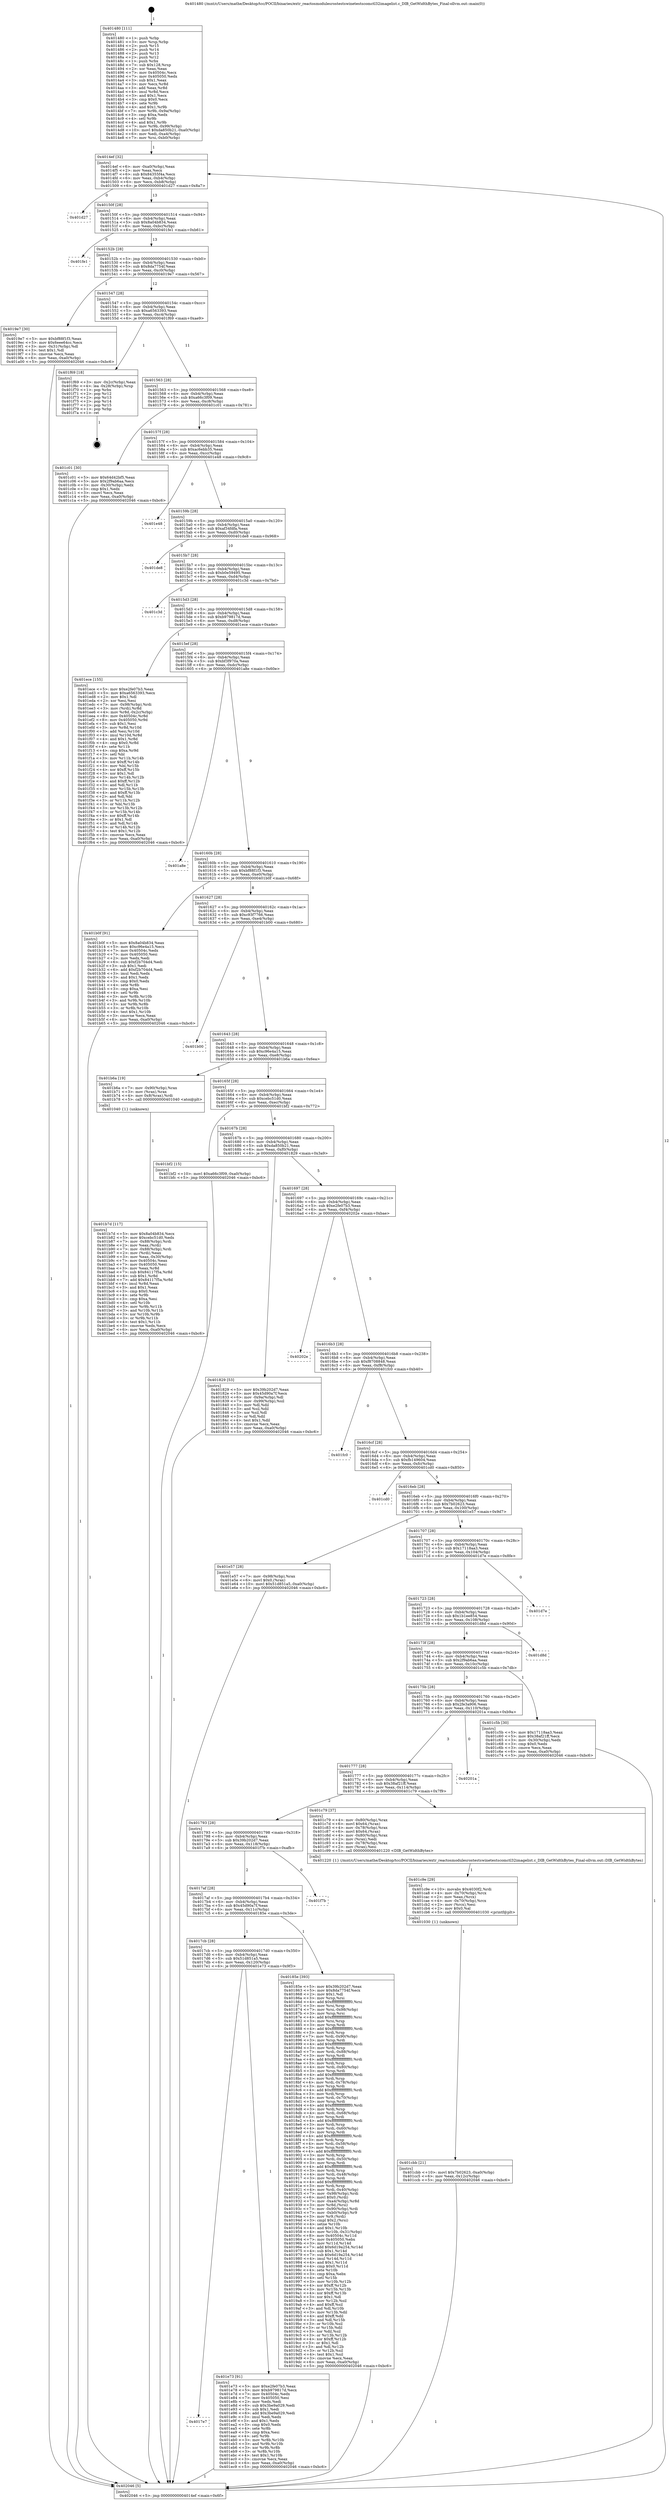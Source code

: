 digraph "0x401480" {
  label = "0x401480 (/mnt/c/Users/mathe/Desktop/tcc/POCII/binaries/extr_reactosmodulesrostestswinetestscomctl32imagelist.c_DIB_GetWidthBytes_Final-ollvm.out::main(0))"
  labelloc = "t"
  node[shape=record]

  Entry [label="",width=0.3,height=0.3,shape=circle,fillcolor=black,style=filled]
  "0x4014ef" [label="{
     0x4014ef [32]\l
     | [instrs]\l
     &nbsp;&nbsp;0x4014ef \<+6\>: mov -0xa0(%rbp),%eax\l
     &nbsp;&nbsp;0x4014f5 \<+2\>: mov %eax,%ecx\l
     &nbsp;&nbsp;0x4014f7 \<+6\>: sub $0x84355f4a,%ecx\l
     &nbsp;&nbsp;0x4014fd \<+6\>: mov %eax,-0xb4(%rbp)\l
     &nbsp;&nbsp;0x401503 \<+6\>: mov %ecx,-0xb8(%rbp)\l
     &nbsp;&nbsp;0x401509 \<+6\>: je 0000000000401d27 \<main+0x8a7\>\l
  }"]
  "0x401d27" [label="{
     0x401d27\l
  }", style=dashed]
  "0x40150f" [label="{
     0x40150f [28]\l
     | [instrs]\l
     &nbsp;&nbsp;0x40150f \<+5\>: jmp 0000000000401514 \<main+0x94\>\l
     &nbsp;&nbsp;0x401514 \<+6\>: mov -0xb4(%rbp),%eax\l
     &nbsp;&nbsp;0x40151a \<+5\>: sub $0x8a04b834,%eax\l
     &nbsp;&nbsp;0x40151f \<+6\>: mov %eax,-0xbc(%rbp)\l
     &nbsp;&nbsp;0x401525 \<+6\>: je 0000000000401fe1 \<main+0xb61\>\l
  }"]
  Exit [label="",width=0.3,height=0.3,shape=circle,fillcolor=black,style=filled,peripheries=2]
  "0x401fe1" [label="{
     0x401fe1\l
  }", style=dashed]
  "0x40152b" [label="{
     0x40152b [28]\l
     | [instrs]\l
     &nbsp;&nbsp;0x40152b \<+5\>: jmp 0000000000401530 \<main+0xb0\>\l
     &nbsp;&nbsp;0x401530 \<+6\>: mov -0xb4(%rbp),%eax\l
     &nbsp;&nbsp;0x401536 \<+5\>: sub $0x8da7754f,%eax\l
     &nbsp;&nbsp;0x40153b \<+6\>: mov %eax,-0xc0(%rbp)\l
     &nbsp;&nbsp;0x401541 \<+6\>: je 00000000004019e7 \<main+0x567\>\l
  }"]
  "0x4017e7" [label="{
     0x4017e7\l
  }", style=dashed]
  "0x4019e7" [label="{
     0x4019e7 [30]\l
     | [instrs]\l
     &nbsp;&nbsp;0x4019e7 \<+5\>: mov $0xbf88f1f3,%eax\l
     &nbsp;&nbsp;0x4019ec \<+5\>: mov $0x6eee64cc,%ecx\l
     &nbsp;&nbsp;0x4019f1 \<+3\>: mov -0x31(%rbp),%dl\l
     &nbsp;&nbsp;0x4019f4 \<+3\>: test $0x1,%dl\l
     &nbsp;&nbsp;0x4019f7 \<+3\>: cmovne %ecx,%eax\l
     &nbsp;&nbsp;0x4019fa \<+6\>: mov %eax,-0xa0(%rbp)\l
     &nbsp;&nbsp;0x401a00 \<+5\>: jmp 0000000000402046 \<main+0xbc6\>\l
  }"]
  "0x401547" [label="{
     0x401547 [28]\l
     | [instrs]\l
     &nbsp;&nbsp;0x401547 \<+5\>: jmp 000000000040154c \<main+0xcc\>\l
     &nbsp;&nbsp;0x40154c \<+6\>: mov -0xb4(%rbp),%eax\l
     &nbsp;&nbsp;0x401552 \<+5\>: sub $0xa6563393,%eax\l
     &nbsp;&nbsp;0x401557 \<+6\>: mov %eax,-0xc4(%rbp)\l
     &nbsp;&nbsp;0x40155d \<+6\>: je 0000000000401f69 \<main+0xae9\>\l
  }"]
  "0x401e73" [label="{
     0x401e73 [91]\l
     | [instrs]\l
     &nbsp;&nbsp;0x401e73 \<+5\>: mov $0xe2fe07b3,%eax\l
     &nbsp;&nbsp;0x401e78 \<+5\>: mov $0xb979817d,%ecx\l
     &nbsp;&nbsp;0x401e7d \<+7\>: mov 0x40504c,%edx\l
     &nbsp;&nbsp;0x401e84 \<+7\>: mov 0x405050,%esi\l
     &nbsp;&nbsp;0x401e8b \<+2\>: mov %edx,%edi\l
     &nbsp;&nbsp;0x401e8d \<+6\>: sub $0x3be9a029,%edi\l
     &nbsp;&nbsp;0x401e93 \<+3\>: sub $0x1,%edi\l
     &nbsp;&nbsp;0x401e96 \<+6\>: add $0x3be9a029,%edi\l
     &nbsp;&nbsp;0x401e9c \<+3\>: imul %edi,%edx\l
     &nbsp;&nbsp;0x401e9f \<+3\>: and $0x1,%edx\l
     &nbsp;&nbsp;0x401ea2 \<+3\>: cmp $0x0,%edx\l
     &nbsp;&nbsp;0x401ea5 \<+4\>: sete %r8b\l
     &nbsp;&nbsp;0x401ea9 \<+3\>: cmp $0xa,%esi\l
     &nbsp;&nbsp;0x401eac \<+4\>: setl %r9b\l
     &nbsp;&nbsp;0x401eb0 \<+3\>: mov %r8b,%r10b\l
     &nbsp;&nbsp;0x401eb3 \<+3\>: and %r9b,%r10b\l
     &nbsp;&nbsp;0x401eb6 \<+3\>: xor %r9b,%r8b\l
     &nbsp;&nbsp;0x401eb9 \<+3\>: or %r8b,%r10b\l
     &nbsp;&nbsp;0x401ebc \<+4\>: test $0x1,%r10b\l
     &nbsp;&nbsp;0x401ec0 \<+3\>: cmovne %ecx,%eax\l
     &nbsp;&nbsp;0x401ec3 \<+6\>: mov %eax,-0xa0(%rbp)\l
     &nbsp;&nbsp;0x401ec9 \<+5\>: jmp 0000000000402046 \<main+0xbc6\>\l
  }"]
  "0x401f69" [label="{
     0x401f69 [18]\l
     | [instrs]\l
     &nbsp;&nbsp;0x401f69 \<+3\>: mov -0x2c(%rbp),%eax\l
     &nbsp;&nbsp;0x401f6c \<+4\>: lea -0x28(%rbp),%rsp\l
     &nbsp;&nbsp;0x401f70 \<+1\>: pop %rbx\l
     &nbsp;&nbsp;0x401f71 \<+2\>: pop %r12\l
     &nbsp;&nbsp;0x401f73 \<+2\>: pop %r13\l
     &nbsp;&nbsp;0x401f75 \<+2\>: pop %r14\l
     &nbsp;&nbsp;0x401f77 \<+2\>: pop %r15\l
     &nbsp;&nbsp;0x401f79 \<+1\>: pop %rbp\l
     &nbsp;&nbsp;0x401f7a \<+1\>: ret\l
  }"]
  "0x401563" [label="{
     0x401563 [28]\l
     | [instrs]\l
     &nbsp;&nbsp;0x401563 \<+5\>: jmp 0000000000401568 \<main+0xe8\>\l
     &nbsp;&nbsp;0x401568 \<+6\>: mov -0xb4(%rbp),%eax\l
     &nbsp;&nbsp;0x40156e \<+5\>: sub $0xa66c3f09,%eax\l
     &nbsp;&nbsp;0x401573 \<+6\>: mov %eax,-0xc8(%rbp)\l
     &nbsp;&nbsp;0x401579 \<+6\>: je 0000000000401c01 \<main+0x781\>\l
  }"]
  "0x401cbb" [label="{
     0x401cbb [21]\l
     | [instrs]\l
     &nbsp;&nbsp;0x401cbb \<+10\>: movl $0x7b02623,-0xa0(%rbp)\l
     &nbsp;&nbsp;0x401cc5 \<+6\>: mov %eax,-0x12c(%rbp)\l
     &nbsp;&nbsp;0x401ccb \<+5\>: jmp 0000000000402046 \<main+0xbc6\>\l
  }"]
  "0x401c01" [label="{
     0x401c01 [30]\l
     | [instrs]\l
     &nbsp;&nbsp;0x401c01 \<+5\>: mov $0x64d42bf5,%eax\l
     &nbsp;&nbsp;0x401c06 \<+5\>: mov $0x2f9ab6aa,%ecx\l
     &nbsp;&nbsp;0x401c0b \<+3\>: mov -0x30(%rbp),%edx\l
     &nbsp;&nbsp;0x401c0e \<+3\>: cmp $0x1,%edx\l
     &nbsp;&nbsp;0x401c11 \<+3\>: cmovl %ecx,%eax\l
     &nbsp;&nbsp;0x401c14 \<+6\>: mov %eax,-0xa0(%rbp)\l
     &nbsp;&nbsp;0x401c1a \<+5\>: jmp 0000000000402046 \<main+0xbc6\>\l
  }"]
  "0x40157f" [label="{
     0x40157f [28]\l
     | [instrs]\l
     &nbsp;&nbsp;0x40157f \<+5\>: jmp 0000000000401584 \<main+0x104\>\l
     &nbsp;&nbsp;0x401584 \<+6\>: mov -0xb4(%rbp),%eax\l
     &nbsp;&nbsp;0x40158a \<+5\>: sub $0xac6ebb35,%eax\l
     &nbsp;&nbsp;0x40158f \<+6\>: mov %eax,-0xcc(%rbp)\l
     &nbsp;&nbsp;0x401595 \<+6\>: je 0000000000401e48 \<main+0x9c8\>\l
  }"]
  "0x401c9e" [label="{
     0x401c9e [29]\l
     | [instrs]\l
     &nbsp;&nbsp;0x401c9e \<+10\>: movabs $0x4030f2,%rdi\l
     &nbsp;&nbsp;0x401ca8 \<+4\>: mov -0x70(%rbp),%rcx\l
     &nbsp;&nbsp;0x401cac \<+2\>: mov %eax,(%rcx)\l
     &nbsp;&nbsp;0x401cae \<+4\>: mov -0x70(%rbp),%rcx\l
     &nbsp;&nbsp;0x401cb2 \<+2\>: mov (%rcx),%esi\l
     &nbsp;&nbsp;0x401cb4 \<+2\>: mov $0x0,%al\l
     &nbsp;&nbsp;0x401cb6 \<+5\>: call 0000000000401030 \<printf@plt\>\l
     | [calls]\l
     &nbsp;&nbsp;0x401030 \{1\} (unknown)\l
  }"]
  "0x401e48" [label="{
     0x401e48\l
  }", style=dashed]
  "0x40159b" [label="{
     0x40159b [28]\l
     | [instrs]\l
     &nbsp;&nbsp;0x40159b \<+5\>: jmp 00000000004015a0 \<main+0x120\>\l
     &nbsp;&nbsp;0x4015a0 \<+6\>: mov -0xb4(%rbp),%eax\l
     &nbsp;&nbsp;0x4015a6 \<+5\>: sub $0xaf34fdfa,%eax\l
     &nbsp;&nbsp;0x4015ab \<+6\>: mov %eax,-0xd0(%rbp)\l
     &nbsp;&nbsp;0x4015b1 \<+6\>: je 0000000000401de8 \<main+0x968\>\l
  }"]
  "0x401b7d" [label="{
     0x401b7d [117]\l
     | [instrs]\l
     &nbsp;&nbsp;0x401b7d \<+5\>: mov $0x8a04b834,%ecx\l
     &nbsp;&nbsp;0x401b82 \<+5\>: mov $0xcebc51d0,%edx\l
     &nbsp;&nbsp;0x401b87 \<+7\>: mov -0x88(%rbp),%rdi\l
     &nbsp;&nbsp;0x401b8e \<+2\>: mov %eax,(%rdi)\l
     &nbsp;&nbsp;0x401b90 \<+7\>: mov -0x88(%rbp),%rdi\l
     &nbsp;&nbsp;0x401b97 \<+2\>: mov (%rdi),%eax\l
     &nbsp;&nbsp;0x401b99 \<+3\>: mov %eax,-0x30(%rbp)\l
     &nbsp;&nbsp;0x401b9c \<+7\>: mov 0x40504c,%eax\l
     &nbsp;&nbsp;0x401ba3 \<+7\>: mov 0x405050,%esi\l
     &nbsp;&nbsp;0x401baa \<+3\>: mov %eax,%r8d\l
     &nbsp;&nbsp;0x401bad \<+7\>: sub $0x84117f5a,%r8d\l
     &nbsp;&nbsp;0x401bb4 \<+4\>: sub $0x1,%r8d\l
     &nbsp;&nbsp;0x401bb8 \<+7\>: add $0x84117f5a,%r8d\l
     &nbsp;&nbsp;0x401bbf \<+4\>: imul %r8d,%eax\l
     &nbsp;&nbsp;0x401bc3 \<+3\>: and $0x1,%eax\l
     &nbsp;&nbsp;0x401bc6 \<+3\>: cmp $0x0,%eax\l
     &nbsp;&nbsp;0x401bc9 \<+4\>: sete %r9b\l
     &nbsp;&nbsp;0x401bcd \<+3\>: cmp $0xa,%esi\l
     &nbsp;&nbsp;0x401bd0 \<+4\>: setl %r10b\l
     &nbsp;&nbsp;0x401bd4 \<+3\>: mov %r9b,%r11b\l
     &nbsp;&nbsp;0x401bd7 \<+3\>: and %r10b,%r11b\l
     &nbsp;&nbsp;0x401bda \<+3\>: xor %r10b,%r9b\l
     &nbsp;&nbsp;0x401bdd \<+3\>: or %r9b,%r11b\l
     &nbsp;&nbsp;0x401be0 \<+4\>: test $0x1,%r11b\l
     &nbsp;&nbsp;0x401be4 \<+3\>: cmovne %edx,%ecx\l
     &nbsp;&nbsp;0x401be7 \<+6\>: mov %ecx,-0xa0(%rbp)\l
     &nbsp;&nbsp;0x401bed \<+5\>: jmp 0000000000402046 \<main+0xbc6\>\l
  }"]
  "0x401de8" [label="{
     0x401de8\l
  }", style=dashed]
  "0x4015b7" [label="{
     0x4015b7 [28]\l
     | [instrs]\l
     &nbsp;&nbsp;0x4015b7 \<+5\>: jmp 00000000004015bc \<main+0x13c\>\l
     &nbsp;&nbsp;0x4015bc \<+6\>: mov -0xb4(%rbp),%eax\l
     &nbsp;&nbsp;0x4015c2 \<+5\>: sub $0xb0e59495,%eax\l
     &nbsp;&nbsp;0x4015c7 \<+6\>: mov %eax,-0xd4(%rbp)\l
     &nbsp;&nbsp;0x4015cd \<+6\>: je 0000000000401c3d \<main+0x7bd\>\l
  }"]
  "0x4017cb" [label="{
     0x4017cb [28]\l
     | [instrs]\l
     &nbsp;&nbsp;0x4017cb \<+5\>: jmp 00000000004017d0 \<main+0x350\>\l
     &nbsp;&nbsp;0x4017d0 \<+6\>: mov -0xb4(%rbp),%eax\l
     &nbsp;&nbsp;0x4017d6 \<+5\>: sub $0x51d851a5,%eax\l
     &nbsp;&nbsp;0x4017db \<+6\>: mov %eax,-0x120(%rbp)\l
     &nbsp;&nbsp;0x4017e1 \<+6\>: je 0000000000401e73 \<main+0x9f3\>\l
  }"]
  "0x401c3d" [label="{
     0x401c3d\l
  }", style=dashed]
  "0x4015d3" [label="{
     0x4015d3 [28]\l
     | [instrs]\l
     &nbsp;&nbsp;0x4015d3 \<+5\>: jmp 00000000004015d8 \<main+0x158\>\l
     &nbsp;&nbsp;0x4015d8 \<+6\>: mov -0xb4(%rbp),%eax\l
     &nbsp;&nbsp;0x4015de \<+5\>: sub $0xb979817d,%eax\l
     &nbsp;&nbsp;0x4015e3 \<+6\>: mov %eax,-0xd8(%rbp)\l
     &nbsp;&nbsp;0x4015e9 \<+6\>: je 0000000000401ece \<main+0xa4e\>\l
  }"]
  "0x40185e" [label="{
     0x40185e [393]\l
     | [instrs]\l
     &nbsp;&nbsp;0x40185e \<+5\>: mov $0x39b202d7,%eax\l
     &nbsp;&nbsp;0x401863 \<+5\>: mov $0x8da7754f,%ecx\l
     &nbsp;&nbsp;0x401868 \<+2\>: mov $0x1,%dl\l
     &nbsp;&nbsp;0x40186a \<+3\>: mov %rsp,%rsi\l
     &nbsp;&nbsp;0x40186d \<+4\>: add $0xfffffffffffffff0,%rsi\l
     &nbsp;&nbsp;0x401871 \<+3\>: mov %rsi,%rsp\l
     &nbsp;&nbsp;0x401874 \<+7\>: mov %rsi,-0x98(%rbp)\l
     &nbsp;&nbsp;0x40187b \<+3\>: mov %rsp,%rsi\l
     &nbsp;&nbsp;0x40187e \<+4\>: add $0xfffffffffffffff0,%rsi\l
     &nbsp;&nbsp;0x401882 \<+3\>: mov %rsi,%rsp\l
     &nbsp;&nbsp;0x401885 \<+3\>: mov %rsp,%rdi\l
     &nbsp;&nbsp;0x401888 \<+4\>: add $0xfffffffffffffff0,%rdi\l
     &nbsp;&nbsp;0x40188c \<+3\>: mov %rdi,%rsp\l
     &nbsp;&nbsp;0x40188f \<+7\>: mov %rdi,-0x90(%rbp)\l
     &nbsp;&nbsp;0x401896 \<+3\>: mov %rsp,%rdi\l
     &nbsp;&nbsp;0x401899 \<+4\>: add $0xfffffffffffffff0,%rdi\l
     &nbsp;&nbsp;0x40189d \<+3\>: mov %rdi,%rsp\l
     &nbsp;&nbsp;0x4018a0 \<+7\>: mov %rdi,-0x88(%rbp)\l
     &nbsp;&nbsp;0x4018a7 \<+3\>: mov %rsp,%rdi\l
     &nbsp;&nbsp;0x4018aa \<+4\>: add $0xfffffffffffffff0,%rdi\l
     &nbsp;&nbsp;0x4018ae \<+3\>: mov %rdi,%rsp\l
     &nbsp;&nbsp;0x4018b1 \<+4\>: mov %rdi,-0x80(%rbp)\l
     &nbsp;&nbsp;0x4018b5 \<+3\>: mov %rsp,%rdi\l
     &nbsp;&nbsp;0x4018b8 \<+4\>: add $0xfffffffffffffff0,%rdi\l
     &nbsp;&nbsp;0x4018bc \<+3\>: mov %rdi,%rsp\l
     &nbsp;&nbsp;0x4018bf \<+4\>: mov %rdi,-0x78(%rbp)\l
     &nbsp;&nbsp;0x4018c3 \<+3\>: mov %rsp,%rdi\l
     &nbsp;&nbsp;0x4018c6 \<+4\>: add $0xfffffffffffffff0,%rdi\l
     &nbsp;&nbsp;0x4018ca \<+3\>: mov %rdi,%rsp\l
     &nbsp;&nbsp;0x4018cd \<+4\>: mov %rdi,-0x70(%rbp)\l
     &nbsp;&nbsp;0x4018d1 \<+3\>: mov %rsp,%rdi\l
     &nbsp;&nbsp;0x4018d4 \<+4\>: add $0xfffffffffffffff0,%rdi\l
     &nbsp;&nbsp;0x4018d8 \<+3\>: mov %rdi,%rsp\l
     &nbsp;&nbsp;0x4018db \<+4\>: mov %rdi,-0x68(%rbp)\l
     &nbsp;&nbsp;0x4018df \<+3\>: mov %rsp,%rdi\l
     &nbsp;&nbsp;0x4018e2 \<+4\>: add $0xfffffffffffffff0,%rdi\l
     &nbsp;&nbsp;0x4018e6 \<+3\>: mov %rdi,%rsp\l
     &nbsp;&nbsp;0x4018e9 \<+4\>: mov %rdi,-0x60(%rbp)\l
     &nbsp;&nbsp;0x4018ed \<+3\>: mov %rsp,%rdi\l
     &nbsp;&nbsp;0x4018f0 \<+4\>: add $0xfffffffffffffff0,%rdi\l
     &nbsp;&nbsp;0x4018f4 \<+3\>: mov %rdi,%rsp\l
     &nbsp;&nbsp;0x4018f7 \<+4\>: mov %rdi,-0x58(%rbp)\l
     &nbsp;&nbsp;0x4018fb \<+3\>: mov %rsp,%rdi\l
     &nbsp;&nbsp;0x4018fe \<+4\>: add $0xfffffffffffffff0,%rdi\l
     &nbsp;&nbsp;0x401902 \<+3\>: mov %rdi,%rsp\l
     &nbsp;&nbsp;0x401905 \<+4\>: mov %rdi,-0x50(%rbp)\l
     &nbsp;&nbsp;0x401909 \<+3\>: mov %rsp,%rdi\l
     &nbsp;&nbsp;0x40190c \<+4\>: add $0xfffffffffffffff0,%rdi\l
     &nbsp;&nbsp;0x401910 \<+3\>: mov %rdi,%rsp\l
     &nbsp;&nbsp;0x401913 \<+4\>: mov %rdi,-0x48(%rbp)\l
     &nbsp;&nbsp;0x401917 \<+3\>: mov %rsp,%rdi\l
     &nbsp;&nbsp;0x40191a \<+4\>: add $0xfffffffffffffff0,%rdi\l
     &nbsp;&nbsp;0x40191e \<+3\>: mov %rdi,%rsp\l
     &nbsp;&nbsp;0x401921 \<+4\>: mov %rdi,-0x40(%rbp)\l
     &nbsp;&nbsp;0x401925 \<+7\>: mov -0x98(%rbp),%rdi\l
     &nbsp;&nbsp;0x40192c \<+6\>: movl $0x0,(%rdi)\l
     &nbsp;&nbsp;0x401932 \<+7\>: mov -0xa4(%rbp),%r8d\l
     &nbsp;&nbsp;0x401939 \<+3\>: mov %r8d,(%rsi)\l
     &nbsp;&nbsp;0x40193c \<+7\>: mov -0x90(%rbp),%rdi\l
     &nbsp;&nbsp;0x401943 \<+7\>: mov -0xb0(%rbp),%r9\l
     &nbsp;&nbsp;0x40194a \<+3\>: mov %r9,(%rdi)\l
     &nbsp;&nbsp;0x40194d \<+3\>: cmpl $0x2,(%rsi)\l
     &nbsp;&nbsp;0x401950 \<+4\>: setne %r10b\l
     &nbsp;&nbsp;0x401954 \<+4\>: and $0x1,%r10b\l
     &nbsp;&nbsp;0x401958 \<+4\>: mov %r10b,-0x31(%rbp)\l
     &nbsp;&nbsp;0x40195c \<+8\>: mov 0x40504c,%r11d\l
     &nbsp;&nbsp;0x401964 \<+7\>: mov 0x405050,%ebx\l
     &nbsp;&nbsp;0x40196b \<+3\>: mov %r11d,%r14d\l
     &nbsp;&nbsp;0x40196e \<+7\>: add $0x6d19a254,%r14d\l
     &nbsp;&nbsp;0x401975 \<+4\>: sub $0x1,%r14d\l
     &nbsp;&nbsp;0x401979 \<+7\>: sub $0x6d19a254,%r14d\l
     &nbsp;&nbsp;0x401980 \<+4\>: imul %r14d,%r11d\l
     &nbsp;&nbsp;0x401984 \<+4\>: and $0x1,%r11d\l
     &nbsp;&nbsp;0x401988 \<+4\>: cmp $0x0,%r11d\l
     &nbsp;&nbsp;0x40198c \<+4\>: sete %r10b\l
     &nbsp;&nbsp;0x401990 \<+3\>: cmp $0xa,%ebx\l
     &nbsp;&nbsp;0x401993 \<+4\>: setl %r15b\l
     &nbsp;&nbsp;0x401997 \<+3\>: mov %r10b,%r12b\l
     &nbsp;&nbsp;0x40199a \<+4\>: xor $0xff,%r12b\l
     &nbsp;&nbsp;0x40199e \<+3\>: mov %r15b,%r13b\l
     &nbsp;&nbsp;0x4019a1 \<+4\>: xor $0xff,%r13b\l
     &nbsp;&nbsp;0x4019a5 \<+3\>: xor $0x1,%dl\l
     &nbsp;&nbsp;0x4019a8 \<+3\>: mov %r12b,%sil\l
     &nbsp;&nbsp;0x4019ab \<+4\>: and $0xff,%sil\l
     &nbsp;&nbsp;0x4019af \<+3\>: and %dl,%r10b\l
     &nbsp;&nbsp;0x4019b2 \<+3\>: mov %r13b,%dil\l
     &nbsp;&nbsp;0x4019b5 \<+4\>: and $0xff,%dil\l
     &nbsp;&nbsp;0x4019b9 \<+3\>: and %dl,%r15b\l
     &nbsp;&nbsp;0x4019bc \<+3\>: or %r10b,%sil\l
     &nbsp;&nbsp;0x4019bf \<+3\>: or %r15b,%dil\l
     &nbsp;&nbsp;0x4019c2 \<+3\>: xor %dil,%sil\l
     &nbsp;&nbsp;0x4019c5 \<+3\>: or %r13b,%r12b\l
     &nbsp;&nbsp;0x4019c8 \<+4\>: xor $0xff,%r12b\l
     &nbsp;&nbsp;0x4019cc \<+3\>: or $0x1,%dl\l
     &nbsp;&nbsp;0x4019cf \<+3\>: and %dl,%r12b\l
     &nbsp;&nbsp;0x4019d2 \<+3\>: or %r12b,%sil\l
     &nbsp;&nbsp;0x4019d5 \<+4\>: test $0x1,%sil\l
     &nbsp;&nbsp;0x4019d9 \<+3\>: cmovne %ecx,%eax\l
     &nbsp;&nbsp;0x4019dc \<+6\>: mov %eax,-0xa0(%rbp)\l
     &nbsp;&nbsp;0x4019e2 \<+5\>: jmp 0000000000402046 \<main+0xbc6\>\l
  }"]
  "0x401ece" [label="{
     0x401ece [155]\l
     | [instrs]\l
     &nbsp;&nbsp;0x401ece \<+5\>: mov $0xe2fe07b3,%eax\l
     &nbsp;&nbsp;0x401ed3 \<+5\>: mov $0xa6563393,%ecx\l
     &nbsp;&nbsp;0x401ed8 \<+2\>: mov $0x1,%dl\l
     &nbsp;&nbsp;0x401eda \<+2\>: xor %esi,%esi\l
     &nbsp;&nbsp;0x401edc \<+7\>: mov -0x98(%rbp),%rdi\l
     &nbsp;&nbsp;0x401ee3 \<+3\>: mov (%rdi),%r8d\l
     &nbsp;&nbsp;0x401ee6 \<+4\>: mov %r8d,-0x2c(%rbp)\l
     &nbsp;&nbsp;0x401eea \<+8\>: mov 0x40504c,%r8d\l
     &nbsp;&nbsp;0x401ef2 \<+8\>: mov 0x405050,%r9d\l
     &nbsp;&nbsp;0x401efa \<+3\>: sub $0x1,%esi\l
     &nbsp;&nbsp;0x401efd \<+3\>: mov %r8d,%r10d\l
     &nbsp;&nbsp;0x401f00 \<+3\>: add %esi,%r10d\l
     &nbsp;&nbsp;0x401f03 \<+4\>: imul %r10d,%r8d\l
     &nbsp;&nbsp;0x401f07 \<+4\>: and $0x1,%r8d\l
     &nbsp;&nbsp;0x401f0b \<+4\>: cmp $0x0,%r8d\l
     &nbsp;&nbsp;0x401f0f \<+4\>: sete %r11b\l
     &nbsp;&nbsp;0x401f13 \<+4\>: cmp $0xa,%r9d\l
     &nbsp;&nbsp;0x401f17 \<+3\>: setl %bl\l
     &nbsp;&nbsp;0x401f1a \<+3\>: mov %r11b,%r14b\l
     &nbsp;&nbsp;0x401f1d \<+4\>: xor $0xff,%r14b\l
     &nbsp;&nbsp;0x401f21 \<+3\>: mov %bl,%r15b\l
     &nbsp;&nbsp;0x401f24 \<+4\>: xor $0xff,%r15b\l
     &nbsp;&nbsp;0x401f28 \<+3\>: xor $0x1,%dl\l
     &nbsp;&nbsp;0x401f2b \<+3\>: mov %r14b,%r12b\l
     &nbsp;&nbsp;0x401f2e \<+4\>: and $0xff,%r12b\l
     &nbsp;&nbsp;0x401f32 \<+3\>: and %dl,%r11b\l
     &nbsp;&nbsp;0x401f35 \<+3\>: mov %r15b,%r13b\l
     &nbsp;&nbsp;0x401f38 \<+4\>: and $0xff,%r13b\l
     &nbsp;&nbsp;0x401f3c \<+2\>: and %dl,%bl\l
     &nbsp;&nbsp;0x401f3e \<+3\>: or %r11b,%r12b\l
     &nbsp;&nbsp;0x401f41 \<+3\>: or %bl,%r13b\l
     &nbsp;&nbsp;0x401f44 \<+3\>: xor %r13b,%r12b\l
     &nbsp;&nbsp;0x401f47 \<+3\>: or %r15b,%r14b\l
     &nbsp;&nbsp;0x401f4a \<+4\>: xor $0xff,%r14b\l
     &nbsp;&nbsp;0x401f4e \<+3\>: or $0x1,%dl\l
     &nbsp;&nbsp;0x401f51 \<+3\>: and %dl,%r14b\l
     &nbsp;&nbsp;0x401f54 \<+3\>: or %r14b,%r12b\l
     &nbsp;&nbsp;0x401f57 \<+4\>: test $0x1,%r12b\l
     &nbsp;&nbsp;0x401f5b \<+3\>: cmovne %ecx,%eax\l
     &nbsp;&nbsp;0x401f5e \<+6\>: mov %eax,-0xa0(%rbp)\l
     &nbsp;&nbsp;0x401f64 \<+5\>: jmp 0000000000402046 \<main+0xbc6\>\l
  }"]
  "0x4015ef" [label="{
     0x4015ef [28]\l
     | [instrs]\l
     &nbsp;&nbsp;0x4015ef \<+5\>: jmp 00000000004015f4 \<main+0x174\>\l
     &nbsp;&nbsp;0x4015f4 \<+6\>: mov -0xb4(%rbp),%eax\l
     &nbsp;&nbsp;0x4015fa \<+5\>: sub $0xbf3f970a,%eax\l
     &nbsp;&nbsp;0x4015ff \<+6\>: mov %eax,-0xdc(%rbp)\l
     &nbsp;&nbsp;0x401605 \<+6\>: je 0000000000401a8e \<main+0x60e\>\l
  }"]
  "0x4017af" [label="{
     0x4017af [28]\l
     | [instrs]\l
     &nbsp;&nbsp;0x4017af \<+5\>: jmp 00000000004017b4 \<main+0x334\>\l
     &nbsp;&nbsp;0x4017b4 \<+6\>: mov -0xb4(%rbp),%eax\l
     &nbsp;&nbsp;0x4017ba \<+5\>: sub $0x45d90a7f,%eax\l
     &nbsp;&nbsp;0x4017bf \<+6\>: mov %eax,-0x11c(%rbp)\l
     &nbsp;&nbsp;0x4017c5 \<+6\>: je 000000000040185e \<main+0x3de\>\l
  }"]
  "0x401a8e" [label="{
     0x401a8e\l
  }", style=dashed]
  "0x40160b" [label="{
     0x40160b [28]\l
     | [instrs]\l
     &nbsp;&nbsp;0x40160b \<+5\>: jmp 0000000000401610 \<main+0x190\>\l
     &nbsp;&nbsp;0x401610 \<+6\>: mov -0xb4(%rbp),%eax\l
     &nbsp;&nbsp;0x401616 \<+5\>: sub $0xbf88f1f3,%eax\l
     &nbsp;&nbsp;0x40161b \<+6\>: mov %eax,-0xe0(%rbp)\l
     &nbsp;&nbsp;0x401621 \<+6\>: je 0000000000401b0f \<main+0x68f\>\l
  }"]
  "0x401f7b" [label="{
     0x401f7b\l
  }", style=dashed]
  "0x401b0f" [label="{
     0x401b0f [91]\l
     | [instrs]\l
     &nbsp;&nbsp;0x401b0f \<+5\>: mov $0x8a04b834,%eax\l
     &nbsp;&nbsp;0x401b14 \<+5\>: mov $0xc96e4a15,%ecx\l
     &nbsp;&nbsp;0x401b19 \<+7\>: mov 0x40504c,%edx\l
     &nbsp;&nbsp;0x401b20 \<+7\>: mov 0x405050,%esi\l
     &nbsp;&nbsp;0x401b27 \<+2\>: mov %edx,%edi\l
     &nbsp;&nbsp;0x401b29 \<+6\>: sub $0xf2b704d4,%edi\l
     &nbsp;&nbsp;0x401b2f \<+3\>: sub $0x1,%edi\l
     &nbsp;&nbsp;0x401b32 \<+6\>: add $0xf2b704d4,%edi\l
     &nbsp;&nbsp;0x401b38 \<+3\>: imul %edi,%edx\l
     &nbsp;&nbsp;0x401b3b \<+3\>: and $0x1,%edx\l
     &nbsp;&nbsp;0x401b3e \<+3\>: cmp $0x0,%edx\l
     &nbsp;&nbsp;0x401b41 \<+4\>: sete %r8b\l
     &nbsp;&nbsp;0x401b45 \<+3\>: cmp $0xa,%esi\l
     &nbsp;&nbsp;0x401b48 \<+4\>: setl %r9b\l
     &nbsp;&nbsp;0x401b4c \<+3\>: mov %r8b,%r10b\l
     &nbsp;&nbsp;0x401b4f \<+3\>: and %r9b,%r10b\l
     &nbsp;&nbsp;0x401b52 \<+3\>: xor %r9b,%r8b\l
     &nbsp;&nbsp;0x401b55 \<+3\>: or %r8b,%r10b\l
     &nbsp;&nbsp;0x401b58 \<+4\>: test $0x1,%r10b\l
     &nbsp;&nbsp;0x401b5c \<+3\>: cmovne %ecx,%eax\l
     &nbsp;&nbsp;0x401b5f \<+6\>: mov %eax,-0xa0(%rbp)\l
     &nbsp;&nbsp;0x401b65 \<+5\>: jmp 0000000000402046 \<main+0xbc6\>\l
  }"]
  "0x401627" [label="{
     0x401627 [28]\l
     | [instrs]\l
     &nbsp;&nbsp;0x401627 \<+5\>: jmp 000000000040162c \<main+0x1ac\>\l
     &nbsp;&nbsp;0x40162c \<+6\>: mov -0xb4(%rbp),%eax\l
     &nbsp;&nbsp;0x401632 \<+5\>: sub $0xc93f7766,%eax\l
     &nbsp;&nbsp;0x401637 \<+6\>: mov %eax,-0xe4(%rbp)\l
     &nbsp;&nbsp;0x40163d \<+6\>: je 0000000000401b00 \<main+0x680\>\l
  }"]
  "0x401793" [label="{
     0x401793 [28]\l
     | [instrs]\l
     &nbsp;&nbsp;0x401793 \<+5\>: jmp 0000000000401798 \<main+0x318\>\l
     &nbsp;&nbsp;0x401798 \<+6\>: mov -0xb4(%rbp),%eax\l
     &nbsp;&nbsp;0x40179e \<+5\>: sub $0x39b202d7,%eax\l
     &nbsp;&nbsp;0x4017a3 \<+6\>: mov %eax,-0x118(%rbp)\l
     &nbsp;&nbsp;0x4017a9 \<+6\>: je 0000000000401f7b \<main+0xafb\>\l
  }"]
  "0x401b00" [label="{
     0x401b00\l
  }", style=dashed]
  "0x401643" [label="{
     0x401643 [28]\l
     | [instrs]\l
     &nbsp;&nbsp;0x401643 \<+5\>: jmp 0000000000401648 \<main+0x1c8\>\l
     &nbsp;&nbsp;0x401648 \<+6\>: mov -0xb4(%rbp),%eax\l
     &nbsp;&nbsp;0x40164e \<+5\>: sub $0xc96e4a15,%eax\l
     &nbsp;&nbsp;0x401653 \<+6\>: mov %eax,-0xe8(%rbp)\l
     &nbsp;&nbsp;0x401659 \<+6\>: je 0000000000401b6a \<main+0x6ea\>\l
  }"]
  "0x401c79" [label="{
     0x401c79 [37]\l
     | [instrs]\l
     &nbsp;&nbsp;0x401c79 \<+4\>: mov -0x80(%rbp),%rax\l
     &nbsp;&nbsp;0x401c7d \<+6\>: movl $0x64,(%rax)\l
     &nbsp;&nbsp;0x401c83 \<+4\>: mov -0x78(%rbp),%rax\l
     &nbsp;&nbsp;0x401c87 \<+6\>: movl $0x64,(%rax)\l
     &nbsp;&nbsp;0x401c8d \<+4\>: mov -0x80(%rbp),%rax\l
     &nbsp;&nbsp;0x401c91 \<+2\>: mov (%rax),%edi\l
     &nbsp;&nbsp;0x401c93 \<+4\>: mov -0x78(%rbp),%rax\l
     &nbsp;&nbsp;0x401c97 \<+2\>: mov (%rax),%esi\l
     &nbsp;&nbsp;0x401c99 \<+5\>: call 0000000000401220 \<DIB_GetWidthBytes\>\l
     | [calls]\l
     &nbsp;&nbsp;0x401220 \{1\} (/mnt/c/Users/mathe/Desktop/tcc/POCII/binaries/extr_reactosmodulesrostestswinetestscomctl32imagelist.c_DIB_GetWidthBytes_Final-ollvm.out::DIB_GetWidthBytes)\l
  }"]
  "0x401b6a" [label="{
     0x401b6a [19]\l
     | [instrs]\l
     &nbsp;&nbsp;0x401b6a \<+7\>: mov -0x90(%rbp),%rax\l
     &nbsp;&nbsp;0x401b71 \<+3\>: mov (%rax),%rax\l
     &nbsp;&nbsp;0x401b74 \<+4\>: mov 0x8(%rax),%rdi\l
     &nbsp;&nbsp;0x401b78 \<+5\>: call 0000000000401040 \<atoi@plt\>\l
     | [calls]\l
     &nbsp;&nbsp;0x401040 \{1\} (unknown)\l
  }"]
  "0x40165f" [label="{
     0x40165f [28]\l
     | [instrs]\l
     &nbsp;&nbsp;0x40165f \<+5\>: jmp 0000000000401664 \<main+0x1e4\>\l
     &nbsp;&nbsp;0x401664 \<+6\>: mov -0xb4(%rbp),%eax\l
     &nbsp;&nbsp;0x40166a \<+5\>: sub $0xcebc51d0,%eax\l
     &nbsp;&nbsp;0x40166f \<+6\>: mov %eax,-0xec(%rbp)\l
     &nbsp;&nbsp;0x401675 \<+6\>: je 0000000000401bf2 \<main+0x772\>\l
  }"]
  "0x401777" [label="{
     0x401777 [28]\l
     | [instrs]\l
     &nbsp;&nbsp;0x401777 \<+5\>: jmp 000000000040177c \<main+0x2fc\>\l
     &nbsp;&nbsp;0x40177c \<+6\>: mov -0xb4(%rbp),%eax\l
     &nbsp;&nbsp;0x401782 \<+5\>: sub $0x38af21ff,%eax\l
     &nbsp;&nbsp;0x401787 \<+6\>: mov %eax,-0x114(%rbp)\l
     &nbsp;&nbsp;0x40178d \<+6\>: je 0000000000401c79 \<main+0x7f9\>\l
  }"]
  "0x401bf2" [label="{
     0x401bf2 [15]\l
     | [instrs]\l
     &nbsp;&nbsp;0x401bf2 \<+10\>: movl $0xa66c3f09,-0xa0(%rbp)\l
     &nbsp;&nbsp;0x401bfc \<+5\>: jmp 0000000000402046 \<main+0xbc6\>\l
  }"]
  "0x40167b" [label="{
     0x40167b [28]\l
     | [instrs]\l
     &nbsp;&nbsp;0x40167b \<+5\>: jmp 0000000000401680 \<main+0x200\>\l
     &nbsp;&nbsp;0x401680 \<+6\>: mov -0xb4(%rbp),%eax\l
     &nbsp;&nbsp;0x401686 \<+5\>: sub $0xda850b21,%eax\l
     &nbsp;&nbsp;0x40168b \<+6\>: mov %eax,-0xf0(%rbp)\l
     &nbsp;&nbsp;0x401691 \<+6\>: je 0000000000401829 \<main+0x3a9\>\l
  }"]
  "0x40201a" [label="{
     0x40201a\l
  }", style=dashed]
  "0x401829" [label="{
     0x401829 [53]\l
     | [instrs]\l
     &nbsp;&nbsp;0x401829 \<+5\>: mov $0x39b202d7,%eax\l
     &nbsp;&nbsp;0x40182e \<+5\>: mov $0x45d90a7f,%ecx\l
     &nbsp;&nbsp;0x401833 \<+6\>: mov -0x9a(%rbp),%dl\l
     &nbsp;&nbsp;0x401839 \<+7\>: mov -0x99(%rbp),%sil\l
     &nbsp;&nbsp;0x401840 \<+3\>: mov %dl,%dil\l
     &nbsp;&nbsp;0x401843 \<+3\>: and %sil,%dil\l
     &nbsp;&nbsp;0x401846 \<+3\>: xor %sil,%dl\l
     &nbsp;&nbsp;0x401849 \<+3\>: or %dl,%dil\l
     &nbsp;&nbsp;0x40184c \<+4\>: test $0x1,%dil\l
     &nbsp;&nbsp;0x401850 \<+3\>: cmovne %ecx,%eax\l
     &nbsp;&nbsp;0x401853 \<+6\>: mov %eax,-0xa0(%rbp)\l
     &nbsp;&nbsp;0x401859 \<+5\>: jmp 0000000000402046 \<main+0xbc6\>\l
  }"]
  "0x401697" [label="{
     0x401697 [28]\l
     | [instrs]\l
     &nbsp;&nbsp;0x401697 \<+5\>: jmp 000000000040169c \<main+0x21c\>\l
     &nbsp;&nbsp;0x40169c \<+6\>: mov -0xb4(%rbp),%eax\l
     &nbsp;&nbsp;0x4016a2 \<+5\>: sub $0xe2fe07b3,%eax\l
     &nbsp;&nbsp;0x4016a7 \<+6\>: mov %eax,-0xf4(%rbp)\l
     &nbsp;&nbsp;0x4016ad \<+6\>: je 000000000040202e \<main+0xbae\>\l
  }"]
  "0x402046" [label="{
     0x402046 [5]\l
     | [instrs]\l
     &nbsp;&nbsp;0x402046 \<+5\>: jmp 00000000004014ef \<main+0x6f\>\l
  }"]
  "0x401480" [label="{
     0x401480 [111]\l
     | [instrs]\l
     &nbsp;&nbsp;0x401480 \<+1\>: push %rbp\l
     &nbsp;&nbsp;0x401481 \<+3\>: mov %rsp,%rbp\l
     &nbsp;&nbsp;0x401484 \<+2\>: push %r15\l
     &nbsp;&nbsp;0x401486 \<+2\>: push %r14\l
     &nbsp;&nbsp;0x401488 \<+2\>: push %r13\l
     &nbsp;&nbsp;0x40148a \<+2\>: push %r12\l
     &nbsp;&nbsp;0x40148c \<+1\>: push %rbx\l
     &nbsp;&nbsp;0x40148d \<+7\>: sub $0x128,%rsp\l
     &nbsp;&nbsp;0x401494 \<+2\>: xor %eax,%eax\l
     &nbsp;&nbsp;0x401496 \<+7\>: mov 0x40504c,%ecx\l
     &nbsp;&nbsp;0x40149d \<+7\>: mov 0x405050,%edx\l
     &nbsp;&nbsp;0x4014a4 \<+3\>: sub $0x1,%eax\l
     &nbsp;&nbsp;0x4014a7 \<+3\>: mov %ecx,%r8d\l
     &nbsp;&nbsp;0x4014aa \<+3\>: add %eax,%r8d\l
     &nbsp;&nbsp;0x4014ad \<+4\>: imul %r8d,%ecx\l
     &nbsp;&nbsp;0x4014b1 \<+3\>: and $0x1,%ecx\l
     &nbsp;&nbsp;0x4014b4 \<+3\>: cmp $0x0,%ecx\l
     &nbsp;&nbsp;0x4014b7 \<+4\>: sete %r9b\l
     &nbsp;&nbsp;0x4014bb \<+4\>: and $0x1,%r9b\l
     &nbsp;&nbsp;0x4014bf \<+7\>: mov %r9b,-0x9a(%rbp)\l
     &nbsp;&nbsp;0x4014c6 \<+3\>: cmp $0xa,%edx\l
     &nbsp;&nbsp;0x4014c9 \<+4\>: setl %r9b\l
     &nbsp;&nbsp;0x4014cd \<+4\>: and $0x1,%r9b\l
     &nbsp;&nbsp;0x4014d1 \<+7\>: mov %r9b,-0x99(%rbp)\l
     &nbsp;&nbsp;0x4014d8 \<+10\>: movl $0xda850b21,-0xa0(%rbp)\l
     &nbsp;&nbsp;0x4014e2 \<+6\>: mov %edi,-0xa4(%rbp)\l
     &nbsp;&nbsp;0x4014e8 \<+7\>: mov %rsi,-0xb0(%rbp)\l
  }"]
  "0x40175b" [label="{
     0x40175b [28]\l
     | [instrs]\l
     &nbsp;&nbsp;0x40175b \<+5\>: jmp 0000000000401760 \<main+0x2e0\>\l
     &nbsp;&nbsp;0x401760 \<+6\>: mov -0xb4(%rbp),%eax\l
     &nbsp;&nbsp;0x401766 \<+5\>: sub $0x2fe3a906,%eax\l
     &nbsp;&nbsp;0x40176b \<+6\>: mov %eax,-0x110(%rbp)\l
     &nbsp;&nbsp;0x401771 \<+6\>: je 000000000040201a \<main+0xb9a\>\l
  }"]
  "0x40202e" [label="{
     0x40202e\l
  }", style=dashed]
  "0x4016b3" [label="{
     0x4016b3 [28]\l
     | [instrs]\l
     &nbsp;&nbsp;0x4016b3 \<+5\>: jmp 00000000004016b8 \<main+0x238\>\l
     &nbsp;&nbsp;0x4016b8 \<+6\>: mov -0xb4(%rbp),%eax\l
     &nbsp;&nbsp;0x4016be \<+5\>: sub $0xf8708848,%eax\l
     &nbsp;&nbsp;0x4016c3 \<+6\>: mov %eax,-0xf8(%rbp)\l
     &nbsp;&nbsp;0x4016c9 \<+6\>: je 0000000000401fc0 \<main+0xb40\>\l
  }"]
  "0x401c5b" [label="{
     0x401c5b [30]\l
     | [instrs]\l
     &nbsp;&nbsp;0x401c5b \<+5\>: mov $0x17118aa3,%eax\l
     &nbsp;&nbsp;0x401c60 \<+5\>: mov $0x38af21ff,%ecx\l
     &nbsp;&nbsp;0x401c65 \<+3\>: mov -0x30(%rbp),%edx\l
     &nbsp;&nbsp;0x401c68 \<+3\>: cmp $0x0,%edx\l
     &nbsp;&nbsp;0x401c6b \<+3\>: cmove %ecx,%eax\l
     &nbsp;&nbsp;0x401c6e \<+6\>: mov %eax,-0xa0(%rbp)\l
     &nbsp;&nbsp;0x401c74 \<+5\>: jmp 0000000000402046 \<main+0xbc6\>\l
  }"]
  "0x401fc0" [label="{
     0x401fc0\l
  }", style=dashed]
  "0x4016cf" [label="{
     0x4016cf [28]\l
     | [instrs]\l
     &nbsp;&nbsp;0x4016cf \<+5\>: jmp 00000000004016d4 \<main+0x254\>\l
     &nbsp;&nbsp;0x4016d4 \<+6\>: mov -0xb4(%rbp),%eax\l
     &nbsp;&nbsp;0x4016da \<+5\>: sub $0xfb149604,%eax\l
     &nbsp;&nbsp;0x4016df \<+6\>: mov %eax,-0xfc(%rbp)\l
     &nbsp;&nbsp;0x4016e5 \<+6\>: je 0000000000401cd0 \<main+0x850\>\l
  }"]
  "0x40173f" [label="{
     0x40173f [28]\l
     | [instrs]\l
     &nbsp;&nbsp;0x40173f \<+5\>: jmp 0000000000401744 \<main+0x2c4\>\l
     &nbsp;&nbsp;0x401744 \<+6\>: mov -0xb4(%rbp),%eax\l
     &nbsp;&nbsp;0x40174a \<+5\>: sub $0x2f9ab6aa,%eax\l
     &nbsp;&nbsp;0x40174f \<+6\>: mov %eax,-0x10c(%rbp)\l
     &nbsp;&nbsp;0x401755 \<+6\>: je 0000000000401c5b \<main+0x7db\>\l
  }"]
  "0x401cd0" [label="{
     0x401cd0\l
  }", style=dashed]
  "0x4016eb" [label="{
     0x4016eb [28]\l
     | [instrs]\l
     &nbsp;&nbsp;0x4016eb \<+5\>: jmp 00000000004016f0 \<main+0x270\>\l
     &nbsp;&nbsp;0x4016f0 \<+6\>: mov -0xb4(%rbp),%eax\l
     &nbsp;&nbsp;0x4016f6 \<+5\>: sub $0x7b02623,%eax\l
     &nbsp;&nbsp;0x4016fb \<+6\>: mov %eax,-0x100(%rbp)\l
     &nbsp;&nbsp;0x401701 \<+6\>: je 0000000000401e57 \<main+0x9d7\>\l
  }"]
  "0x401d8d" [label="{
     0x401d8d\l
  }", style=dashed]
  "0x401e57" [label="{
     0x401e57 [28]\l
     | [instrs]\l
     &nbsp;&nbsp;0x401e57 \<+7\>: mov -0x98(%rbp),%rax\l
     &nbsp;&nbsp;0x401e5e \<+6\>: movl $0x0,(%rax)\l
     &nbsp;&nbsp;0x401e64 \<+10\>: movl $0x51d851a5,-0xa0(%rbp)\l
     &nbsp;&nbsp;0x401e6e \<+5\>: jmp 0000000000402046 \<main+0xbc6\>\l
  }"]
  "0x401707" [label="{
     0x401707 [28]\l
     | [instrs]\l
     &nbsp;&nbsp;0x401707 \<+5\>: jmp 000000000040170c \<main+0x28c\>\l
     &nbsp;&nbsp;0x40170c \<+6\>: mov -0xb4(%rbp),%eax\l
     &nbsp;&nbsp;0x401712 \<+5\>: sub $0x17118aa3,%eax\l
     &nbsp;&nbsp;0x401717 \<+6\>: mov %eax,-0x104(%rbp)\l
     &nbsp;&nbsp;0x40171d \<+6\>: je 0000000000401d7e \<main+0x8fe\>\l
  }"]
  "0x401723" [label="{
     0x401723 [28]\l
     | [instrs]\l
     &nbsp;&nbsp;0x401723 \<+5\>: jmp 0000000000401728 \<main+0x2a8\>\l
     &nbsp;&nbsp;0x401728 \<+6\>: mov -0xb4(%rbp),%eax\l
     &nbsp;&nbsp;0x40172e \<+5\>: sub $0x1b1ee854,%eax\l
     &nbsp;&nbsp;0x401733 \<+6\>: mov %eax,-0x108(%rbp)\l
     &nbsp;&nbsp;0x401739 \<+6\>: je 0000000000401d8d \<main+0x90d\>\l
  }"]
  "0x401d7e" [label="{
     0x401d7e\l
  }", style=dashed]
  Entry -> "0x401480" [label=" 1"]
  "0x4014ef" -> "0x401d27" [label=" 0"]
  "0x4014ef" -> "0x40150f" [label=" 13"]
  "0x401f69" -> Exit [label=" 1"]
  "0x40150f" -> "0x401fe1" [label=" 0"]
  "0x40150f" -> "0x40152b" [label=" 13"]
  "0x401ece" -> "0x402046" [label=" 1"]
  "0x40152b" -> "0x4019e7" [label=" 1"]
  "0x40152b" -> "0x401547" [label=" 12"]
  "0x401e73" -> "0x402046" [label=" 1"]
  "0x401547" -> "0x401f69" [label=" 1"]
  "0x401547" -> "0x401563" [label=" 11"]
  "0x4017cb" -> "0x4017e7" [label=" 0"]
  "0x401563" -> "0x401c01" [label=" 1"]
  "0x401563" -> "0x40157f" [label=" 10"]
  "0x4017cb" -> "0x401e73" [label=" 1"]
  "0x40157f" -> "0x401e48" [label=" 0"]
  "0x40157f" -> "0x40159b" [label=" 10"]
  "0x401e57" -> "0x402046" [label=" 1"]
  "0x40159b" -> "0x401de8" [label=" 0"]
  "0x40159b" -> "0x4015b7" [label=" 10"]
  "0x401cbb" -> "0x402046" [label=" 1"]
  "0x4015b7" -> "0x401c3d" [label=" 0"]
  "0x4015b7" -> "0x4015d3" [label=" 10"]
  "0x401c79" -> "0x401c9e" [label=" 1"]
  "0x4015d3" -> "0x401ece" [label=" 1"]
  "0x4015d3" -> "0x4015ef" [label=" 9"]
  "0x401c5b" -> "0x402046" [label=" 1"]
  "0x4015ef" -> "0x401a8e" [label=" 0"]
  "0x4015ef" -> "0x40160b" [label=" 9"]
  "0x401bf2" -> "0x402046" [label=" 1"]
  "0x40160b" -> "0x401b0f" [label=" 1"]
  "0x40160b" -> "0x401627" [label=" 8"]
  "0x401b7d" -> "0x402046" [label=" 1"]
  "0x401627" -> "0x401b00" [label=" 0"]
  "0x401627" -> "0x401643" [label=" 8"]
  "0x401b0f" -> "0x402046" [label=" 1"]
  "0x401643" -> "0x401b6a" [label=" 1"]
  "0x401643" -> "0x40165f" [label=" 7"]
  "0x4019e7" -> "0x402046" [label=" 1"]
  "0x40165f" -> "0x401bf2" [label=" 1"]
  "0x40165f" -> "0x40167b" [label=" 6"]
  "0x401c9e" -> "0x401cbb" [label=" 1"]
  "0x40167b" -> "0x401829" [label=" 1"]
  "0x40167b" -> "0x401697" [label=" 5"]
  "0x401829" -> "0x402046" [label=" 1"]
  "0x401480" -> "0x4014ef" [label=" 1"]
  "0x402046" -> "0x4014ef" [label=" 12"]
  "0x4017af" -> "0x4017cb" [label=" 1"]
  "0x401697" -> "0x40202e" [label=" 0"]
  "0x401697" -> "0x4016b3" [label=" 5"]
  "0x401c01" -> "0x402046" [label=" 1"]
  "0x4016b3" -> "0x401fc0" [label=" 0"]
  "0x4016b3" -> "0x4016cf" [label=" 5"]
  "0x401793" -> "0x4017af" [label=" 2"]
  "0x4016cf" -> "0x401cd0" [label=" 0"]
  "0x4016cf" -> "0x4016eb" [label=" 5"]
  "0x401b6a" -> "0x401b7d" [label=" 1"]
  "0x4016eb" -> "0x401e57" [label=" 1"]
  "0x4016eb" -> "0x401707" [label=" 4"]
  "0x401777" -> "0x401793" [label=" 2"]
  "0x401707" -> "0x401d7e" [label=" 0"]
  "0x401707" -> "0x401723" [label=" 4"]
  "0x401777" -> "0x401c79" [label=" 1"]
  "0x401723" -> "0x401d8d" [label=" 0"]
  "0x401723" -> "0x40173f" [label=" 4"]
  "0x401793" -> "0x401f7b" [label=" 0"]
  "0x40173f" -> "0x401c5b" [label=" 1"]
  "0x40173f" -> "0x40175b" [label=" 3"]
  "0x4017af" -> "0x40185e" [label=" 1"]
  "0x40175b" -> "0x40201a" [label=" 0"]
  "0x40175b" -> "0x401777" [label=" 3"]
  "0x40185e" -> "0x402046" [label=" 1"]
}

